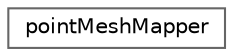 digraph "Graphical Class Hierarchy"
{
 // LATEX_PDF_SIZE
  bgcolor="transparent";
  edge [fontname=Helvetica,fontsize=10,labelfontname=Helvetica,labelfontsize=10];
  node [fontname=Helvetica,fontsize=10,shape=box,height=0.2,width=0.4];
  rankdir="LR";
  Node0 [id="Node000000",label="pointMeshMapper",height=0.2,width=0.4,color="grey40", fillcolor="white", style="filled",URL="$classFoam_1_1pointMeshMapper.html",tooltip="Class holds all the necessary information for mapping fields associated with pointMesh."];
}
